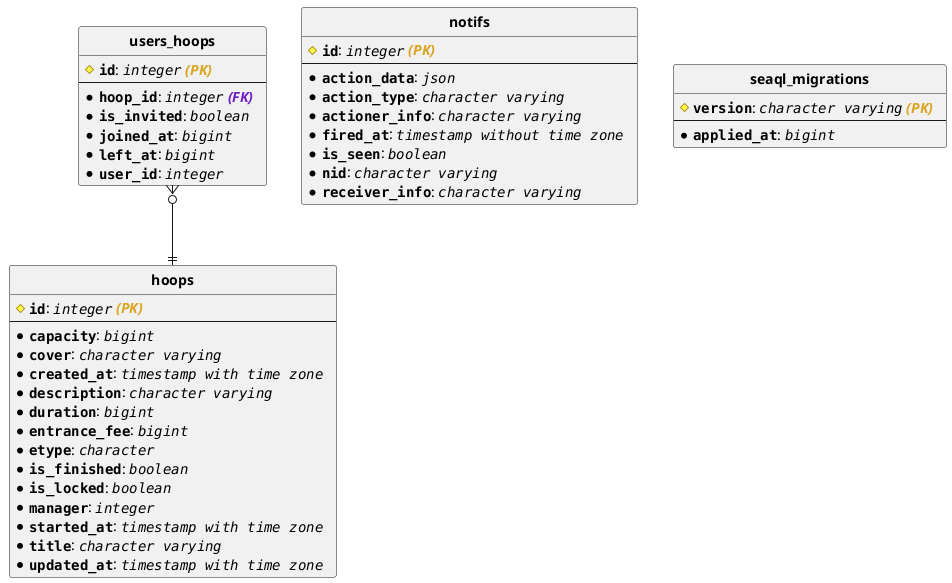 @startuml

hide circle
skinparam linetype ortho

class "**hoops**" {
# <b>""id""</b>: //""integer"" <b><color:goldenrod>(PK) </color></b> //
---
* <b>""capacity""</b>: //""bigint""  //
* <b>""cover""</b>: //""character varying""  //
* <b>""created_at""</b>: //""timestamp with time zone""  //
* <b>""description""</b>: //""character varying""  //
* <b>""duration""</b>: //""bigint""  //
* <b>""entrance_fee""</b>: //""bigint""  //
* <b>""etype""</b>: //""character""  //
* <b>""is_finished""</b>: //""boolean""  //
* <b>""is_locked""</b>: //""boolean""  //
* <b>""manager""</b>: //""integer""  //
* <b>""started_at""</b>: //""timestamp with time zone""  //
* <b>""title""</b>: //""character varying""  //
* <b>""updated_at""</b>: //""timestamp with time zone""  //
}

class "**notifs**" {
# <b>""id""</b>: //""integer"" <b><color:goldenrod>(PK) </color></b> //
---
* <b>""action_data""</b>: //""json""  //
* <b>""action_type""</b>: //""character varying""  //
* <b>""actioner_info""</b>: //""character varying""  //
* <b>""fired_at""</b>: //""timestamp without time zone""  //
* <b>""is_seen""</b>: //""boolean""  //
* <b>""nid""</b>: //""character varying""  //
* <b>""receiver_info""</b>: //""character varying""  //
}

class "**seaql_migrations**" {
# <b>""version""</b>: //""character varying"" <b><color:goldenrod>(PK) </color></b> //
---
* <b>""applied_at""</b>: //""bigint""  //
}

class "**users_hoops**" {
# <b>""id""</b>: //""integer"" <b><color:goldenrod>(PK) </color></b> //
---
* <b>""hoop_id""</b>: //""integer"" <b><color:701fc6>(FK) </color></b> //
* <b>""is_invited""</b>: //""boolean""  //
* <b>""joined_at""</b>: //""bigint""  //
* <b>""left_at""</b>: //""bigint""  //
* <b>""user_id""</b>: //""integer""  //
}


"**users_hoops**" }o--|| "**hoops**"


@enduml

